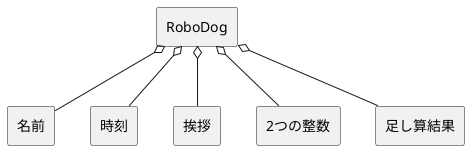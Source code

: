 @startuml RoboDogドメインモデル図
skinparam componentStyle rectangle

[RoboDog] o-- [名前]
[RoboDog] o-- [時刻]
[RoboDog] o-- [挨拶]
[RoboDog] o-- [2つの整数]
[RoboDog] o-- [足し算結果]

@enduml